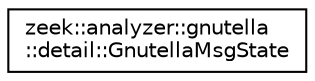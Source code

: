 digraph "Graphical Class Hierarchy"
{
 // LATEX_PDF_SIZE
  edge [fontname="Helvetica",fontsize="10",labelfontname="Helvetica",labelfontsize="10"];
  node [fontname="Helvetica",fontsize="10",shape=record];
  rankdir="LR";
  Node0 [label="zeek::analyzer::gnutella\l::detail::GnutellaMsgState",height=0.2,width=0.4,color="black", fillcolor="white", style="filled",URL="$d9/d51/classzeek_1_1analyzer_1_1gnutella_1_1detail_1_1GnutellaMsgState.html",tooltip=" "];
}
